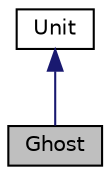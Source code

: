 digraph "Ghost"
{
 // LATEX_PDF_SIZE
  edge [fontname="Helvetica",fontsize="10",labelfontname="Helvetica",labelfontsize="10"];
  node [fontname="Helvetica",fontsize="10",shape=record];
  Node1 [label="Ghost",height=0.2,width=0.4,color="black", fillcolor="grey75", style="filled", fontcolor="black",tooltip="cette classe représente un fantôme dans le jeu et hérite de la classe Unit et contient des méthodes p..."];
  Node2 -> Node1 [dir="back",color="midnightblue",fontsize="10",style="solid",fontname="Helvetica"];
  Node2 [label="Unit",height=0.2,width=0.4,color="black", fillcolor="white", style="filled",URL="$classUnit.html",tooltip=" "];
}
